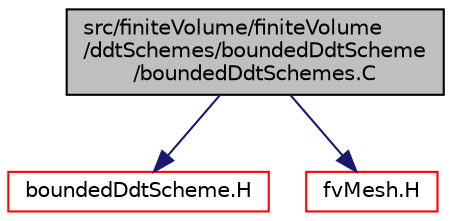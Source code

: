 digraph "src/finiteVolume/finiteVolume/ddtSchemes/boundedDdtScheme/boundedDdtSchemes.C"
{
  bgcolor="transparent";
  edge [fontname="Helvetica",fontsize="10",labelfontname="Helvetica",labelfontsize="10"];
  node [fontname="Helvetica",fontsize="10",shape=record];
  Node0 [label="src/finiteVolume/finiteVolume\l/ddtSchemes/boundedDdtScheme\l/boundedDdtSchemes.C",height=0.2,width=0.4,color="black", fillcolor="grey75", style="filled", fontcolor="black"];
  Node0 -> Node1 [color="midnightblue",fontsize="10",style="solid",fontname="Helvetica"];
  Node1 [label="boundedDdtScheme.H",height=0.2,width=0.4,color="red",URL="$a02996.html"];
  Node0 -> Node142 [color="midnightblue",fontsize="10",style="solid",fontname="Helvetica"];
  Node142 [label="fvMesh.H",height=0.2,width=0.4,color="red",URL="$a03719.html"];
}

